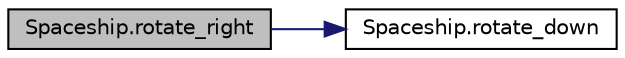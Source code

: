 digraph "Spaceship.rotate_right"
{
  edge [fontname="Helvetica",fontsize="10",labelfontname="Helvetica",labelfontsize="10"];
  node [fontname="Helvetica",fontsize="10",shape=record];
  rankdir="LR";
  Node124 [label="Spaceship.rotate_right",height=0.2,width=0.4,color="black", fillcolor="grey75", style="filled", fontcolor="black"];
  Node124 -> Node125 [color="midnightblue",fontsize="10",style="solid",fontname="Helvetica"];
  Node125 [label="Spaceship.rotate_down",height=0.2,width=0.4,color="black", fillcolor="white", style="filled",URL="$class_spaceship.html#a1f8779409140a15e00f3cb4b5c7bec14"];
}
